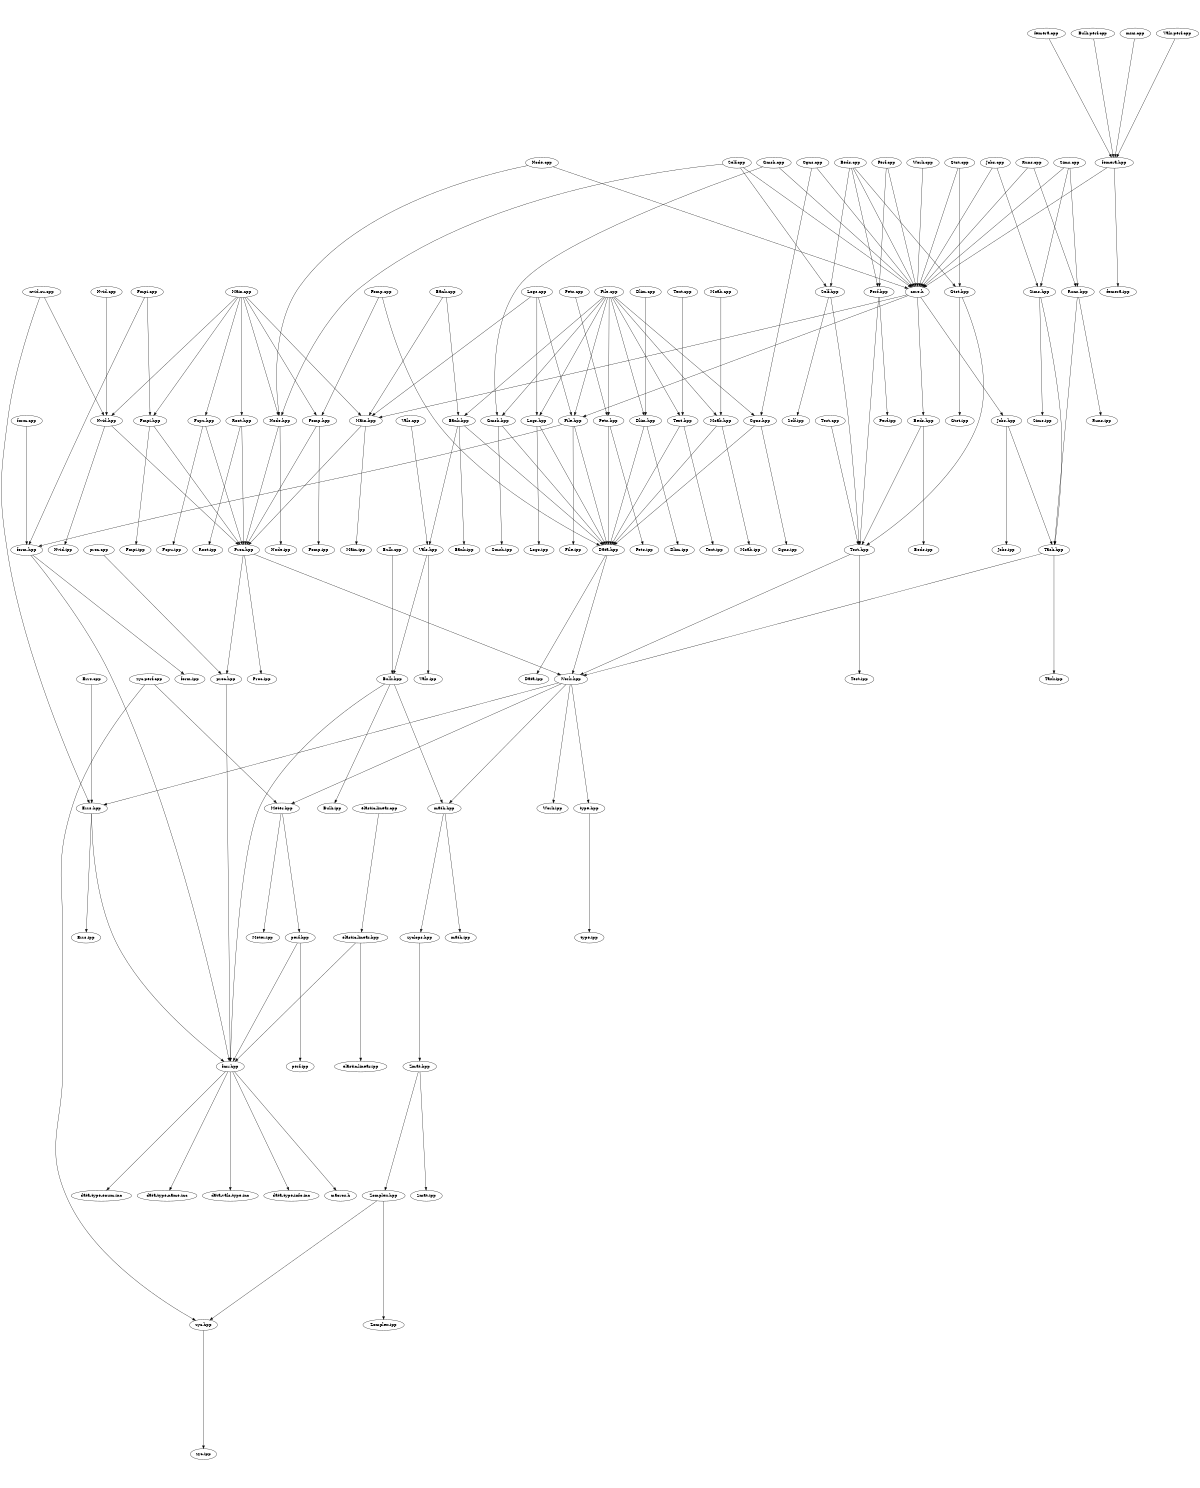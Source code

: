 digraph "source tree" {
    overlap=scale;
    size="8,10";
    ratio="fill";
    fontsize="16";
    fontname="Helvetica";
	clusterrank="local";
	"proc.cpp" -> "proc.hpp"
	"Bank.hpp" -> "Data.hpp"
	"Pets.cpp" -> "Pets.hpp"
	"Jobs.cpp" -> "core.h"
	"Meter.hpp" -> "Meter.ipp"
	"nvid.cu.cpp" -> "Errs.hpp"
	"Bulk.hpp" -> "fmr.hpp"
	"File.cpp" -> "File.hpp"
	"Test.hpp" -> "Work.hpp"
	"Test.cpp" -> "Test.hpp"
	"Task.hpp" -> "Work.hpp"
	"Logs.hpp" -> "Logs.ipp"
	"Fcpu.hpp" -> "Fcpu.ipp"
	"perf.hpp" -> "fmr.hpp"
	"Work.hpp" -> "Meter.hpp"
	"Main.cpp" -> "Fmpi.hpp"
	"Logs.hpp" -> "Data.hpp"
	"File.cpp" -> "Dlim.hpp"
	"File.hpp" -> "File.ipp"
	"fmr.hpp" -> "data-type-name.inc"
	"fmr.hpp" -> "data-vals-type.inc"
	"Work.hpp" -> "type.hpp"
	"Fomp.hpp" -> "Proc.hpp"
	"Gtst.hpp" -> "Gtst.ipp"
	"Meter.hpp" -> "perf.hpp"
	"zyclops.hpp" -> "Zmat.hpp"
	"Gtst.hpp" -> "Test.hpp"
	"zyc.perf.cpp" -> "Meter.hpp"
	"fmr.hpp" -> "data-type-info.inc"
	"femera.cpp" -> "femera.hpp"
	"Self.cpp" -> "Node.hpp"
	"Pets.hpp" -> "Data.hpp"
	"Work.hpp" -> "math.hpp"
	"Proc.hpp" -> "Proc.ipp"
	"Data.hpp" -> "Work.hpp"
	"Fomp.cpp" -> "Fomp.hpp"
	"Main.cpp" -> "Root.hpp"
	"Bank.hpp" -> "Bank.ipp"
	"Fmpi.cpp" -> "form.hpp"
	"Bank.cpp" -> "Bank.hpp"
	"core.h" -> "Beds.hpp"
	"Gmsh.cpp" -> "Gmsh.hpp"
	"Jobs.hpp" -> "Jobs.ipp"
	"Text.hpp" -> "Data.hpp"
	"Bank.hpp" -> "Vals.hpp"
	"fmr.hpp" -> "macros.h"
	"Gmsh.hpp" -> "Gmsh.ipp"
	"femera.hpp" -> "femera.ipp"
	"Nvid.hpp" -> "Proc.hpp"
	"Bulk.hpp" -> "Bulk.ipp"
	"Node.cpp" -> "core.h"
	"zyc.perf.cpp" -> "zyc.hpp"
	"Gtst.cpp" -> "Gtst.hpp"
	"Proc.hpp" -> "Work.hpp"
	"elastic-linear.hpp" -> "elastic-linear.ipp"
	"Errs.hpp" -> "Errs.ipp"
	"Vals.hpp" -> "Vals.ipp"
	"Perf.cpp" -> "Perf.hpp"
	"Main.cpp" -> "Fomp.hpp"
	"Dlim.hpp" -> "Dlim.ipp"
	"File.cpp" -> "Logs.hpp"
	"Text.hpp" -> "Text.ipp"
	"Node.hpp" -> "Proc.hpp"
	"Pets.hpp" -> "Pets.ipp"
	"File.cpp" -> "Cgns.hpp"
	"Fcpu.hpp" -> "Proc.hpp"
	"Beds.hpp" -> "Beds.ipp"
	"Main.cpp" -> "Nvid.hpp"
	"Root.hpp" -> "Root.ipp"
	"form.hpp" -> "form.ipp"
	"Main.cpp" -> "Main.hpp"
	"Perf.cpp" -> "core.h"
	"Bank.cpp" -> "Main.hpp"
	"Moab.cpp" -> "Moab.hpp"
	"Node.cpp" -> "Node.hpp"
	"Bulk.perf.cpp" -> "femera.hpp"
	"core.h" -> "Jobs.hpp"
	"Errs.hpp" -> "fmr.hpp"
	"Vals.hpp" -> "Bulk.hpp"
	"elastic-linear.hpp" -> "fmr.hpp"
	"Dlim.hpp" -> "Data.hpp"
	"core.h" -> "File.hpp"
	"Jobs.hpp" -> "Task.hpp"
	"perf.hpp" -> "perf.ipp"
	"Zmat.hpp" -> "Zmat.ipp"
	"zyc.hpp" -> "zyc.ipp"
	"type.hpp" -> "type.ipp"
	"Vals.cpp" -> "Vals.hpp"
	"Zmat.hpp" -> "Zomplex.hpp"
	"Node.hpp" -> "Node.ipp"
	"nvid.cu.cpp" -> "Nvid.hpp"
	"Fomp.cpp" -> "Data.hpp"
	"Self.hpp" -> "Self.ipp"
	"Work.cpp" -> "core.h"
	"Self.hpp" -> "Test.hpp"
	"Root.hpp" -> "Proc.hpp"
	"Zomplex.hpp" -> "Zomplex.ipp"
	"Self.cpp" -> "core.h"
	"Cgns.hpp" -> "Cgns.ipp"
	"Main.hpp" -> "Main.ipp"
	"Fmpi.cpp" -> "Fmpi.hpp"
	"Work.hpp" -> "Errs.hpp"
	"Sims.hpp" -> "Sims.ipp"
	"form.hpp" -> "fmr.hpp"
	"Main.hpp" -> "Proc.hpp"
	"Errs.cpp" -> "Errs.hpp"
	"math.hpp" -> "zyclops.hpp"
	"Moab.hpp" -> "Data.hpp"
	"Zomplex.hpp" -> "zyc.hpp"
	"Beds.hpp" -> "Test.hpp"
	"Cgns.cpp" -> "Cgns.hpp"
	"Moab.hpp" -> "Moab.ipp"
	"Beds.cpp" -> "Gtst.hpp"
	"File.cpp" -> "Bank.hpp"
	"File.cpp" -> "Pets.hpp"
	"Gmsh.cpp" -> "core.h"
	"mini.cpp" -> "femera.hpp"
	"Vals.perf.cpp" -> "femera.hpp"
	"Beds.cpp" -> "core.h"
	"Perf.hpp" -> "Perf.ipp"
	"File.cpp" -> "Moab.hpp"
	"Work.hpp" -> "Work.ipp"
	"Gmsh.hpp" -> "Data.hpp"
	"Text.cpp" -> "Text.hpp"
	"Sims.cpp" -> "Runs.hpp"
	"Runs.hpp" -> "Runs.ipp"
	"Jobs.cpp" -> "Sims.hpp"
	"Fomp.hpp" -> "Fomp.ipp"
	"Beds.cpp" -> "Perf.hpp"
	"Runs.hpp" -> "Task.hpp"
	"Self.cpp" -> "Self.hpp"
	"Dlim.cpp" -> "Dlim.hpp"
	"Logs.cpp" -> "File.hpp"
	"Main.cpp" -> "Fcpu.hpp"
	"Cgns.cpp" -> "core.h"
	"proc.hpp" -> "fmr.hpp"
	"math.hpp" -> "math.ipp"
	"File.hpp" -> "form.hpp"
	"Data.hpp" -> "Data.ipp"
	"Proc.hpp" -> "proc.hpp"
	"core.h" -> "Main.hpp"
	"Nvid.hpp" -> "Nvid.ipp"
	"Sims.cpp" -> "core.h"
	"Sims.hpp" -> "Task.hpp"
	"Nvid.cpp" -> "Nvid.hpp"
	"Task.hpp" -> "Task.ipp"
	"File.cpp" -> "Gmsh.hpp"
	"Bulk.cpp" -> "Bulk.hpp"
	"Runs.cpp" -> "core.h"
	"Logs.cpp" -> "Logs.hpp"
	"File.cpp" -> "Text.hpp"
	"Gtst.cpp" -> "core.h"
	"Sims.cpp" -> "Sims.hpp"
	"Perf.hpp" -> "Test.hpp"
	"fmr.hpp" -> "data-type-enum.inc"
	"Beds.cpp" -> "Self.hpp"
	"Runs.cpp" -> "Runs.hpp"
	"Logs.cpp" -> "Main.hpp"
	"File.hpp" -> "Data.hpp"
	"Main.cpp" -> "Node.hpp"
	"Cgns.hpp" -> "Data.hpp"
	"Fmpi.hpp" -> "Fmpi.ipp"
	"Test.hpp" -> "Test.ipp"
	"Fmpi.hpp" -> "Proc.hpp"
	"elastic-linear.cpp" -> "elastic-linear.hpp"
	"femera.hpp" -> "core.h"
	"Bulk.hpp" -> "math.hpp"
	"form.cpp" -> "form.hpp"
}
